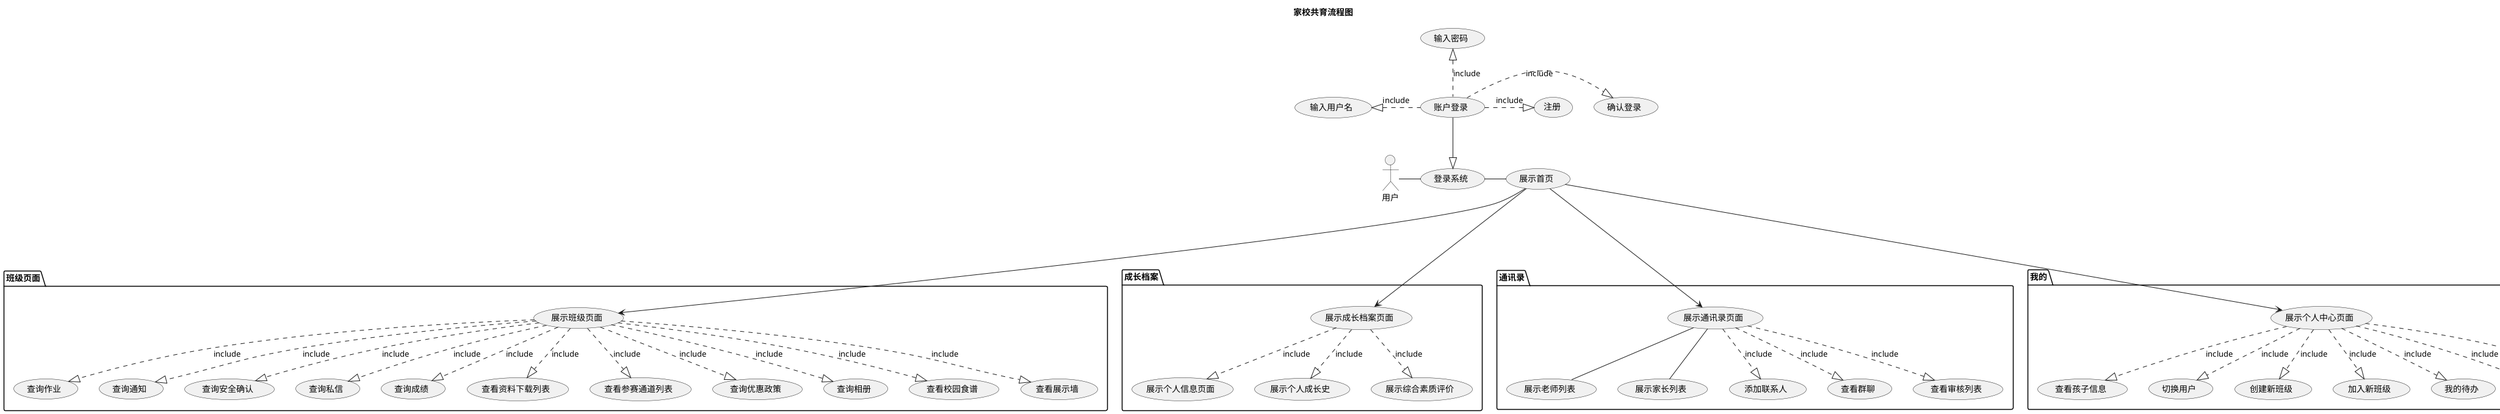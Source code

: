 家校共育流程图
@startuml
title 家校共育流程图
actor :用户: as user
(登录系统) as login
(账户登录) as loginIn
(输入用户名) as username
(输入密码) as userpsd
(确认登录) as loginCheck
(注册) as register
(展示首页) as main
package 班级页面 {
(展示班级页面) as class
(查询作业) as homework
(查询通知) as notice
(查询安全确认) as sign
(查询私信) as msg
(查询成绩) as score
(查看资料下载列表) as dataDown
(查看参赛通道列表) as examChannel
(查询优惠政策) as policy
(查询相册) as photos
(查看校园食谱) as cookBook
(查看展示墙) as displayPublic
}

package 成长档案 {
(展示成长档案页面) as growthFile
(展示个人信息页面) as info
(展示个人成长史) as history
(展示综合素质评价) as quality
}

package 通讯录 {
(展示通讯录页面) as address
(展示老师列表) as teacherList
(展示家长列表) as parentList
(添加联系人) as add
(查看群聊) as groupChat
(查看审核列表) as check
}

package 我的 {
(展示个人中心页面) as my
(查看孩子信息) as childMsg
(切换用户) as change
(创建新班级) as createClass
(加入新班级) as addClass
(我的待办) as  waitTodo
(年终总结) as review
(设置) as setting
}

user -right- login
loginIn -down-|> login
loginIn .|> loginCheck  : include
loginIn .left.|> username : include
loginIn .up.|> userpsd  : include
loginIn .|> register : include

login -right- main
main ---> class
class ..|> homework : include
class ..|> notice : include
class ..|> sign : include
class ..|> msg : include
class ..|> score : include
class ..|> dataDown : include
class ..|> examChannel : include
class ..|> policy : include
class ..|> photos : include
class ..|> cookBook : include
class ..|> displayPublic : include

main ---> growthFile
growthFile ..|> info : include
growthFile ..|> history : include
growthFile ..|> quality : include

main ---> address
address -- teacherList
address -- parentList
address ..|> add : include
address ..|> groupChat : include
address ..|> check : include

main ---> my
my ..|> childMsg : include
my ..|> change : include
my ..|> createClass : include
my ..|> addClass : include
my ..|> waitTodo : include
my ..|> review : include
my ..|> setting : include
@enduml